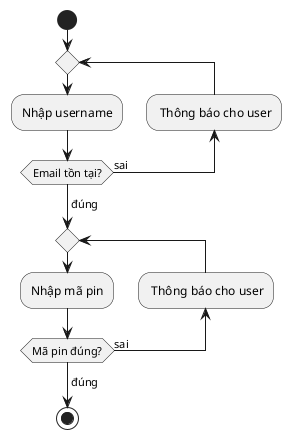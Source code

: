 @startuml QuenMatKhau
start
repeat
:Nhập username;
backward: Thông báo cho user;
repeat while (Email tồn tại?) is (sai)
->đúng;
repeat
:Nhập mã pin;
backward: Thông báo cho user;
repeat while (Mã pin đúng?) is (sai)
->đúng;
stop
@enduml